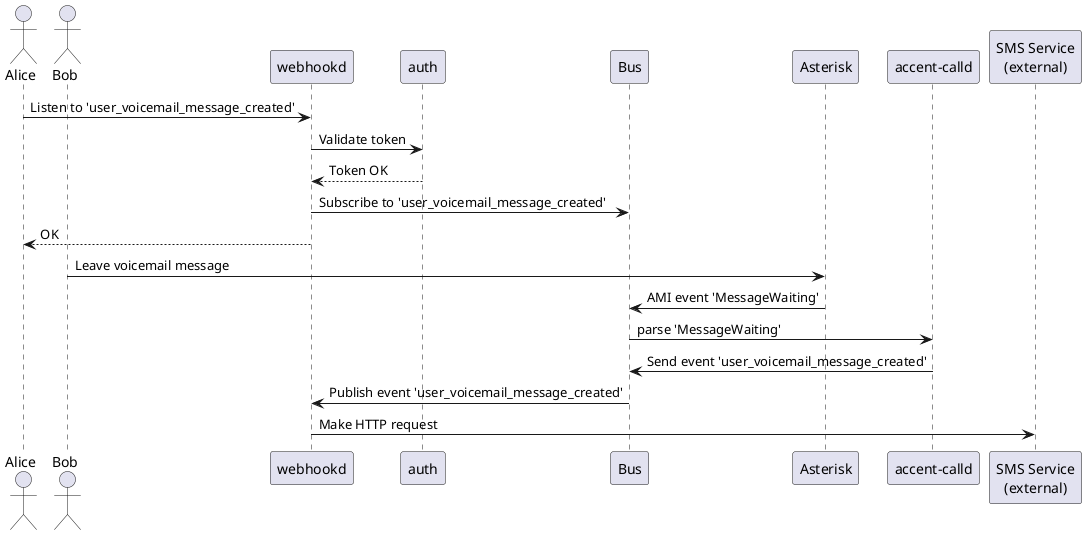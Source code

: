 @startuml

actor Alice
actor Bob

Alice -> webhookd: Listen to 'user_voicemail_message_created'
webhookd -> auth: Validate token
auth --> webhookd: Token OK
webhookd -> Bus: Subscribe to 'user_voicemail_message_created'
webhookd --> Alice: OK

Bob -> Asterisk: Leave voicemail message
Asterisk -> Bus: AMI event 'MessageWaiting'
Bus -> "accent-calld": parse 'MessageWaiting'
"accent-calld" -> Bus: Send event 'user_voicemail_message_created'
Bus -> webhookd: Publish event 'user_voicemail_message_created'
webhookd -> "SMS Service\n(external)": Make HTTP request

@enduml
